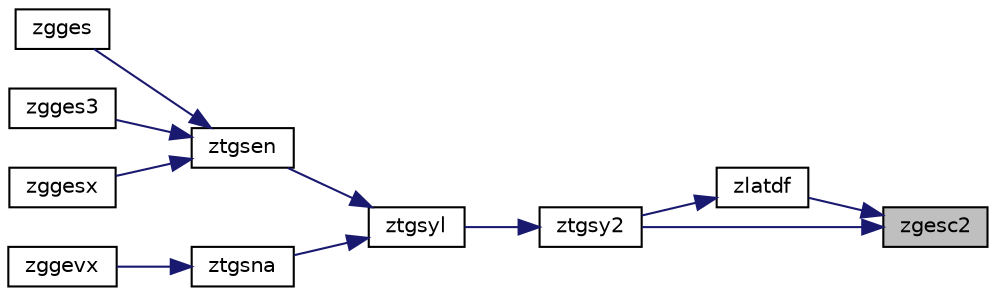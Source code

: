 digraph "zgesc2"
{
 // LATEX_PDF_SIZE
  edge [fontname="Helvetica",fontsize="10",labelfontname="Helvetica",labelfontsize="10"];
  node [fontname="Helvetica",fontsize="10",shape=record];
  rankdir="RL";
  Node1 [label="zgesc2",height=0.2,width=0.4,color="black", fillcolor="grey75", style="filled", fontcolor="black",tooltip="ZGESC2 solves a system of linear equations using the LU factorization with complete pivoting computed..."];
  Node1 -> Node2 [dir="back",color="midnightblue",fontsize="10",style="solid",fontname="Helvetica"];
  Node2 [label="zlatdf",height=0.2,width=0.4,color="black", fillcolor="white", style="filled",URL="$zlatdf_8f.html#ac08252350693cb3e0f04470612aa638e",tooltip="ZLATDF uses the LU factorization of the n-by-n matrix computed by sgetc2 and computes a contribution ..."];
  Node2 -> Node3 [dir="back",color="midnightblue",fontsize="10",style="solid",fontname="Helvetica"];
  Node3 [label="ztgsy2",height=0.2,width=0.4,color="black", fillcolor="white", style="filled",URL="$ztgsy2_8f.html#ab24c8af7cc49b5eef89718d4d6a889e3",tooltip="ZTGSY2 solves the generalized Sylvester equation (unblocked algorithm)."];
  Node3 -> Node4 [dir="back",color="midnightblue",fontsize="10",style="solid",fontname="Helvetica"];
  Node4 [label="ztgsyl",height=0.2,width=0.4,color="black", fillcolor="white", style="filled",URL="$ztgsyl_8f.html#a22f8cefe07cc93027fb5e74f99f391a8",tooltip="ZTGSYL"];
  Node4 -> Node5 [dir="back",color="midnightblue",fontsize="10",style="solid",fontname="Helvetica"];
  Node5 [label="ztgsen",height=0.2,width=0.4,color="black", fillcolor="white", style="filled",URL="$ztgsen_8f.html#a3095b9c0e4d0432e05ef0e88dbc4ae7c",tooltip="ZTGSEN"];
  Node5 -> Node6 [dir="back",color="midnightblue",fontsize="10",style="solid",fontname="Helvetica"];
  Node6 [label="zgges",height=0.2,width=0.4,color="black", fillcolor="white", style="filled",URL="$zgges_8f.html#a788ffb82ac609cc3e99de43c4cea3e7b",tooltip="ZGGES computes the eigenvalues, the Schur form, and, optionally, the matrix of Schur vectors for GE m..."];
  Node5 -> Node7 [dir="back",color="midnightblue",fontsize="10",style="solid",fontname="Helvetica"];
  Node7 [label="zgges3",height=0.2,width=0.4,color="black", fillcolor="white", style="filled",URL="$zgges3_8f.html#a20c384504d174350a16063cbc115281e",tooltip="ZGGES3 computes the eigenvalues, the Schur form, and, optionally, the matrix of Schur vectors for GE ..."];
  Node5 -> Node8 [dir="back",color="midnightblue",fontsize="10",style="solid",fontname="Helvetica"];
  Node8 [label="zggesx",height=0.2,width=0.4,color="black", fillcolor="white", style="filled",URL="$zggesx_8f.html#a73f44f731074e8f98990b89711bd60fa",tooltip="ZGGESX computes the eigenvalues, the Schur form, and, optionally, the matrix of Schur vectors for GE ..."];
  Node4 -> Node9 [dir="back",color="midnightblue",fontsize="10",style="solid",fontname="Helvetica"];
  Node9 [label="ztgsna",height=0.2,width=0.4,color="black", fillcolor="white", style="filled",URL="$ztgsna_8f.html#a7dbbe62862cb79387b6d3575ffcb68ea",tooltip="ZTGSNA"];
  Node9 -> Node10 [dir="back",color="midnightblue",fontsize="10",style="solid",fontname="Helvetica"];
  Node10 [label="zggevx",height=0.2,width=0.4,color="black", fillcolor="white", style="filled",URL="$zggevx_8f.html#aad769423756706f1186027c9dd7615e4",tooltip="ZGGEVX computes the eigenvalues and, optionally, the left and/or right eigenvectors for GE matrices"];
  Node1 -> Node3 [dir="back",color="midnightblue",fontsize="10",style="solid",fontname="Helvetica"];
}
